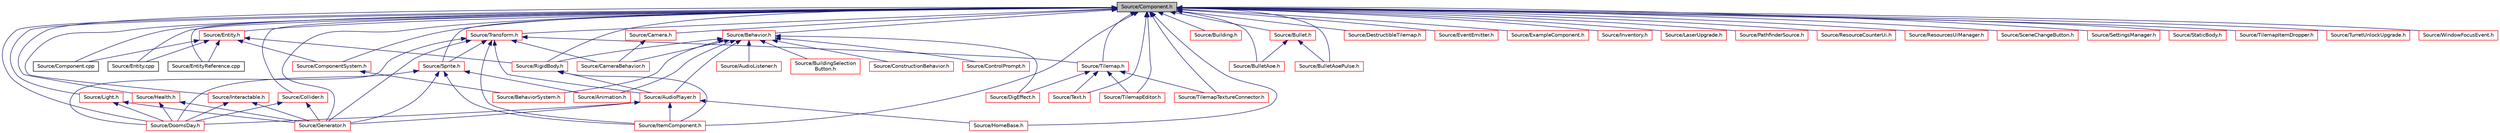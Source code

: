 digraph "Source/Component.h"
{
 // LATEX_PDF_SIZE
  edge [fontname="Helvetica",fontsize="10",labelfontname="Helvetica",labelfontsize="10"];
  node [fontname="Helvetica",fontsize="10",shape=record];
  Node1 [label="Source/Component.h",height=0.2,width=0.4,color="black", fillcolor="grey75", style="filled", fontcolor="black",tooltip="Virtual component header."];
  Node1 -> Node2 [dir="back",color="midnightblue",fontsize="10",style="solid",fontname="Helvetica"];
  Node2 [label="Source/Behavior.h",height=0.2,width=0.4,color="red", fillcolor="white", style="filled",URL="$d8/dd5/Behavior_8h.html",tooltip="Virtual behavior component header."];
  Node2 -> Node3 [dir="back",color="midnightblue",fontsize="10",style="solid",fontname="Helvetica"];
  Node3 [label="Source/Animation.h",height=0.2,width=0.4,color="red", fillcolor="white", style="filled",URL="$d2/d76/Animation_8h.html",tooltip="animation component class"];
  Node2 -> Node16 [dir="back",color="midnightblue",fontsize="10",style="solid",fontname="Helvetica"];
  Node16 [label="Source/AudioListener.h",height=0.2,width=0.4,color="red", fillcolor="white", style="filled",URL="$d8/dbb/AudioListener_8h.html",tooltip="Component that picks up spatial audio."];
  Node2 -> Node19 [dir="back",color="midnightblue",fontsize="10",style="solid",fontname="Helvetica"];
  Node19 [label="Source/AudioPlayer.h",height=0.2,width=0.4,color="red", fillcolor="white", style="filled",URL="$db/de5/AudioPlayer_8h.html",tooltip="Component that plays audio."];
  Node19 -> Node21 [dir="back",color="midnightblue",fontsize="10",style="solid",fontname="Helvetica"];
  Node21 [label="Source/DoomsDay.h",height=0.2,width=0.4,color="red", fillcolor="white", style="filled",URL="$de/d36/DoomsDay_8h_source.html",tooltip=" "];
  Node19 -> Node23 [dir="back",color="midnightblue",fontsize="10",style="solid",fontname="Helvetica"];
  Node23 [label="Source/Generator.h",height=0.2,width=0.4,color="red", fillcolor="white", style="filled",URL="$d9/d12/Generator_8h_source.html",tooltip=" "];
  Node19 -> Node25 [dir="back",color="midnightblue",fontsize="10",style="solid",fontname="Helvetica"];
  Node25 [label="Source/HomeBase.h",height=0.2,width=0.4,color="red", fillcolor="white", style="filled",URL="$d9/d7c/HomeBase_8h_source.html",tooltip=" "];
  Node19 -> Node27 [dir="back",color="midnightblue",fontsize="10",style="solid",fontname="Helvetica"];
  Node27 [label="Source/ItemComponent.h",height=0.2,width=0.4,color="red", fillcolor="white", style="filled",URL="$d0/d5d/ItemComponent_8h.html",tooltip="Item in the world that can be picked up."];
  Node2 -> Node34 [dir="back",color="midnightblue",fontsize="10",style="solid",fontname="Helvetica"];
  Node34 [label="Source/BehaviorSystem.h",height=0.2,width=0.4,color="red", fillcolor="white", style="filled",URL="$db/d32/BehaviorSystem_8h.html",tooltip="System that keeps track of and updates a specific kind of Behavior."];
  Node2 -> Node48 [dir="back",color="midnightblue",fontsize="10",style="solid",fontname="Helvetica"];
  Node48 [label="Source/BuildingSelection\lButton.h",height=0.2,width=0.4,color="red", fillcolor="white", style="filled",URL="$de/d78/BuildingSelectionButton_8h.html",tooltip="button that selects which building the ConstructionManager should place"];
  Node2 -> Node49 [dir="back",color="midnightblue",fontsize="10",style="solid",fontname="Helvetica"];
  Node49 [label="Source/CameraBehavior.h",height=0.2,width=0.4,color="red", fillcolor="white", style="filled",URL="$de/d55/CameraBehavior_8h_source.html",tooltip=" "];
  Node2 -> Node50 [dir="back",color="midnightblue",fontsize="10",style="solid",fontname="Helvetica"];
  Node50 [label="Source/ConstructionBehavior.h",height=0.2,width=0.4,color="red", fillcolor="white", style="filled",URL="$d9/def/ConstructionBehavior_8h.html",tooltip="handles the construction of towers and modification of terrain"];
  Node2 -> Node51 [dir="back",color="midnightblue",fontsize="10",style="solid",fontname="Helvetica"];
  Node51 [label="Source/ControlPrompt.h",height=0.2,width=0.4,color="red", fillcolor="white", style="filled",URL="$d6/d12/ControlPrompt_8h.html",tooltip="Displays a control prompt for an ActionReference."];
  Node2 -> Node52 [dir="back",color="midnightblue",fontsize="10",style="solid",fontname="Helvetica"];
  Node52 [label="Source/DigEffect.h",height=0.2,width=0.4,color="red", fillcolor="white", style="filled",URL="$d8/dfb/DigEffect_8h_source.html",tooltip=" "];
  Node2 -> Node63 [dir="back",color="midnightblue",fontsize="10",style="solid",fontname="Helvetica"];
  Node63 [label="Source/RigidBody.h",height=0.2,width=0.4,color="red", fillcolor="white", style="filled",URL="$dc/da0/RigidBody_8h_source.html",tooltip=" "];
  Node63 -> Node19 [dir="back",color="midnightblue",fontsize="10",style="solid",fontname="Helvetica"];
  Node63 -> Node27 [dir="back",color="midnightblue",fontsize="10",style="solid",fontname="Helvetica"];
  Node1 -> Node82 [dir="back",color="midnightblue",fontsize="10",style="solid",fontname="Helvetica"];
  Node82 [label="Source/Building.h",height=0.2,width=0.4,color="red", fillcolor="white", style="filled",URL="$d8/dac/Building_8h.html",tooltip="Building Component Class."];
  Node1 -> Node83 [dir="back",color="midnightblue",fontsize="10",style="solid",fontname="Helvetica"];
  Node83 [label="Source/Bullet.h",height=0.2,width=0.4,color="red", fillcolor="white", style="filled",URL="$d4/d9a/Bullet_8h_source.html",tooltip=" "];
  Node83 -> Node84 [dir="back",color="midnightblue",fontsize="10",style="solid",fontname="Helvetica"];
  Node84 [label="Source/BulletAoe.h",height=0.2,width=0.4,color="red", fillcolor="white", style="filled",URL="$db/d2f/BulletAoe_8h_source.html",tooltip=" "];
  Node83 -> Node85 [dir="back",color="midnightblue",fontsize="10",style="solid",fontname="Helvetica"];
  Node85 [label="Source/BulletAoePulse.h",height=0.2,width=0.4,color="red", fillcolor="white", style="filled",URL="$d2/d2a/BulletAoePulse_8h_source.html",tooltip=" "];
  Node1 -> Node84 [dir="back",color="midnightblue",fontsize="10",style="solid",fontname="Helvetica"];
  Node1 -> Node85 [dir="back",color="midnightblue",fontsize="10",style="solid",fontname="Helvetica"];
  Node1 -> Node86 [dir="back",color="midnightblue",fontsize="10",style="solid",fontname="Helvetica"];
  Node86 [label="Source/Camera.h",height=0.2,width=0.4,color="red", fillcolor="white", style="filled",URL="$dd/de4/Camera_8h.html",tooltip="Camera component for rendering."];
  Node86 -> Node49 [dir="back",color="midnightblue",fontsize="10",style="solid",fontname="Helvetica"];
  Node1 -> Node98 [dir="back",color="midnightblue",fontsize="10",style="solid",fontname="Helvetica"];
  Node98 [label="Source/Collider.h",height=0.2,width=0.4,color="red", fillcolor="white", style="filled",URL="$de/d94/Collider_8h.html",tooltip="Base component for detecting collisions."];
  Node98 -> Node21 [dir="back",color="midnightblue",fontsize="10",style="solid",fontname="Helvetica"];
  Node98 -> Node23 [dir="back",color="midnightblue",fontsize="10",style="solid",fontname="Helvetica"];
  Node1 -> Node101 [dir="back",color="midnightblue",fontsize="10",style="solid",fontname="Helvetica"];
  Node101 [label="Source/Component.cpp",height=0.2,width=0.4,color="black", fillcolor="white", style="filled",URL="$d4/d92/Component_8cpp.html",tooltip="Virtual component header."];
  Node1 -> Node102 [dir="back",color="midnightblue",fontsize="10",style="solid",fontname="Helvetica"];
  Node102 [label="Source/ComponentSystem.h",height=0.2,width=0.4,color="red", fillcolor="white", style="filled",URL="$dc/dbb/ComponentSystem_8h.html",tooltip="System that keeps track of a specific kind of Component."];
  Node102 -> Node34 [dir="back",color="midnightblue",fontsize="10",style="solid",fontname="Helvetica"];
  Node1 -> Node110 [dir="back",color="midnightblue",fontsize="10",style="solid",fontname="Helvetica"];
  Node110 [label="Source/DestructibleTilemap.h",height=0.2,width=0.4,color="red", fillcolor="white", style="filled",URL="$da/d1e/DestructibleTilemap_8h.html",tooltip="Component responsible for handling the breaking of tiles with varrying strengths."];
  Node1 -> Node21 [dir="back",color="midnightblue",fontsize="10",style="solid",fontname="Helvetica"];
  Node1 -> Node106 [dir="back",color="midnightblue",fontsize="10",style="solid",fontname="Helvetica"];
  Node106 [label="Source/Entity.cpp",height=0.2,width=0.4,color="black", fillcolor="white", style="filled",URL="$df/de9/Entity_8cpp.html",tooltip="Function definitions for the Entity class."];
  Node1 -> Node111 [dir="back",color="midnightblue",fontsize="10",style="solid",fontname="Helvetica"];
  Node111 [label="Source/Entity.h",height=0.2,width=0.4,color="red", fillcolor="white", style="filled",URL="$d4/da0/Entity_8h.html",tooltip="Entity class which holds Components."];
  Node111 -> Node101 [dir="back",color="midnightblue",fontsize="10",style="solid",fontname="Helvetica"];
  Node111 -> Node102 [dir="back",color="midnightblue",fontsize="10",style="solid",fontname="Helvetica"];
  Node111 -> Node106 [dir="back",color="midnightblue",fontsize="10",style="solid",fontname="Helvetica"];
  Node111 -> Node141 [dir="back",color="midnightblue",fontsize="10",style="solid",fontname="Helvetica"];
  Node141 [label="Source/EntityReference.cpp",height=0.2,width=0.4,color="black", fillcolor="white", style="filled",URL="$de/d23/EntityReference_8cpp.html",tooltip="a reference to an Entity in the scene"];
  Node111 -> Node63 [dir="back",color="midnightblue",fontsize="10",style="solid",fontname="Helvetica"];
  Node1 -> Node141 [dir="back",color="midnightblue",fontsize="10",style="solid",fontname="Helvetica"];
  Node1 -> Node148 [dir="back",color="midnightblue",fontsize="10",style="solid",fontname="Helvetica"];
  Node148 [label="Source/EventEmitter.h",height=0.2,width=0.4,color="red", fillcolor="white", style="filled",URL="$db/df7/EventEmitter_8h_source.html",tooltip=" "];
  Node1 -> Node149 [dir="back",color="midnightblue",fontsize="10",style="solid",fontname="Helvetica"];
  Node149 [label="Source/ExampleComponent.h",height=0.2,width=0.4,color="red", fillcolor="white", style="filled",URL="$dd/db2/ExampleComponent_8h.html",tooltip="DESCRIPTION HERE."];
  Node1 -> Node23 [dir="back",color="midnightblue",fontsize="10",style="solid",fontname="Helvetica"];
  Node1 -> Node151 [dir="back",color="midnightblue",fontsize="10",style="solid",fontname="Helvetica"];
  Node151 [label="Source/Health.h",height=0.2,width=0.4,color="red", fillcolor="white", style="filled",URL="$d6/d85/Health_8h_source.html",tooltip=" "];
  Node151 -> Node21 [dir="back",color="midnightblue",fontsize="10",style="solid",fontname="Helvetica"];
  Node151 -> Node23 [dir="back",color="midnightblue",fontsize="10",style="solid",fontname="Helvetica"];
  Node1 -> Node25 [dir="back",color="midnightblue",fontsize="10",style="solid",fontname="Helvetica"];
  Node1 -> Node152 [dir="back",color="midnightblue",fontsize="10",style="solid",fontname="Helvetica"];
  Node152 [label="Source/Interactable.h",height=0.2,width=0.4,color="red", fillcolor="white", style="filled",URL="$d6/dc1/Interactable_8h.html",tooltip="Component which can be interacted with by pressing a button when nearby."];
  Node152 -> Node21 [dir="back",color="midnightblue",fontsize="10",style="solid",fontname="Helvetica"];
  Node152 -> Node23 [dir="back",color="midnightblue",fontsize="10",style="solid",fontname="Helvetica"];
  Node1 -> Node153 [dir="back",color="midnightblue",fontsize="10",style="solid",fontname="Helvetica"];
  Node153 [label="Source/Inventory.h",height=0.2,width=0.4,color="red", fillcolor="white", style="filled",URL="$d8/d7e/Inventory_8h.html",tooltip="Inventory component that stores items."];
  Node1 -> Node27 [dir="back",color="midnightblue",fontsize="10",style="solid",fontname="Helvetica"];
  Node1 -> Node154 [dir="back",color="midnightblue",fontsize="10",style="solid",fontname="Helvetica"];
  Node154 [label="Source/LaserUpgrade.h",height=0.2,width=0.4,color="red", fillcolor="white", style="filled",URL="$dc/d74/LaserUpgrade_8h.html",tooltip="collectable upgrade to the player's MiningLaser"];
  Node1 -> Node155 [dir="back",color="midnightblue",fontsize="10",style="solid",fontname="Helvetica"];
  Node155 [label="Source/Light.h",height=0.2,width=0.4,color="red", fillcolor="white", style="filled",URL="$d4/d73/Light_8h.html",tooltip="Light source component. It shines."];
  Node155 -> Node21 [dir="back",color="midnightblue",fontsize="10",style="solid",fontname="Helvetica"];
  Node155 -> Node23 [dir="back",color="midnightblue",fontsize="10",style="solid",fontname="Helvetica"];
  Node1 -> Node156 [dir="back",color="midnightblue",fontsize="10",style="solid",fontname="Helvetica"];
  Node156 [label="Source/PathfinderSource.h",height=0.2,width=0.4,color="red", fillcolor="white", style="filled",URL="$d1/dcd/PathfinderSource_8h.html",tooltip="Defines parent entity as the map for pathfinding."];
  Node1 -> Node157 [dir="back",color="midnightblue",fontsize="10",style="solid",fontname="Helvetica"];
  Node157 [label="Source/ResourceCounterUi.h",height=0.2,width=0.4,color="red", fillcolor="white", style="filled",URL="$dd/d9c/ResourceCounterUi_8h.html",tooltip="Ui Component that displays a resource sprite and a count."];
  Node1 -> Node116 [dir="back",color="midnightblue",fontsize="10",style="solid",fontname="Helvetica"];
  Node116 [label="Source/ResourcesUiManager.h",height=0.2,width=0.4,color="red", fillcolor="white", style="filled",URL="$d6/d1f/ResourcesUiManager_8h.html",tooltip="Component that manages the UI for displaying what resources a player currently has."];
  Node1 -> Node63 [dir="back",color="midnightblue",fontsize="10",style="solid",fontname="Helvetica"];
  Node1 -> Node158 [dir="back",color="midnightblue",fontsize="10",style="solid",fontname="Helvetica"];
  Node158 [label="Source/SceneChangeButton.h",height=0.2,width=0.4,color="red", fillcolor="white", style="filled",URL="$de/d19/SceneChangeButton_8h.html",tooltip="Component that changes the scene when clicked."];
  Node1 -> Node117 [dir="back",color="midnightblue",fontsize="10",style="solid",fontname="Helvetica"];
  Node117 [label="Source/SettingsManager.h",height=0.2,width=0.4,color="red", fillcolor="white", style="filled",URL="$d9/d4a/SettingsManager_8h.html",tooltip="Settings Manager Class."];
  Node1 -> Node118 [dir="back",color="midnightblue",fontsize="10",style="solid",fontname="Helvetica"];
  Node118 [label="Source/Sprite.h",height=0.2,width=0.4,color="red", fillcolor="white", style="filled",URL="$d7/d31/Sprite_8h_source.html",tooltip=" "];
  Node118 -> Node3 [dir="back",color="midnightblue",fontsize="10",style="solid",fontname="Helvetica"];
  Node118 -> Node21 [dir="back",color="midnightblue",fontsize="10",style="solid",fontname="Helvetica"];
  Node118 -> Node23 [dir="back",color="midnightblue",fontsize="10",style="solid",fontname="Helvetica"];
  Node118 -> Node27 [dir="back",color="midnightblue",fontsize="10",style="solid",fontname="Helvetica"];
  Node1 -> Node159 [dir="back",color="midnightblue",fontsize="10",style="solid",fontname="Helvetica"];
  Node159 [label="Source/StaticBody.h",height=0.2,width=0.4,color="red", fillcolor="white", style="filled",URL="$dd/d7f/StaticBody_8h.html",tooltip="pysics body which can be collided with and does not move"];
  Node1 -> Node145 [dir="back",color="midnightblue",fontsize="10",style="solid",fontname="Helvetica"];
  Node145 [label="Source/Text.h",height=0.2,width=0.4,color="red", fillcolor="white", style="filled",URL="$d6/d35/Text_8h.html",tooltip="Component that makes use of Tilemap to draw text."];
  Node1 -> Node144 [dir="back",color="midnightblue",fontsize="10",style="solid",fontname="Helvetica"];
  Node144 [label="Source/Tilemap.h",height=0.2,width=0.4,color="red", fillcolor="white", style="filled",URL="$d8/d44/Tilemap_8h.html",tooltip="Tilemap component - loads and manages a tilemap array."];
  Node144 -> Node52 [dir="back",color="midnightblue",fontsize="10",style="solid",fontname="Helvetica"];
  Node144 -> Node145 [dir="back",color="midnightblue",fontsize="10",style="solid",fontname="Helvetica"];
  Node144 -> Node126 [dir="back",color="midnightblue",fontsize="10",style="solid",fontname="Helvetica"];
  Node126 [label="Source/TilemapEditor.h",height=0.2,width=0.4,color="red", fillcolor="white", style="filled",URL="$d3/da4/TilemapEditor_8h.html",tooltip="Component that allows direct editing of a Tilemap."];
  Node144 -> Node147 [dir="back",color="midnightblue",fontsize="10",style="solid",fontname="Helvetica"];
  Node147 [label="Source/TilemapTextureConnector.h",height=0.2,width=0.4,color="red", fillcolor="white", style="filled",URL="$d0/d48/TilemapTextureConnector_8h.html",tooltip="Component that uses a parent 'source' tilemap to update a child tilemap with connected textures."];
  Node1 -> Node126 [dir="back",color="midnightblue",fontsize="10",style="solid",fontname="Helvetica"];
  Node1 -> Node127 [dir="back",color="midnightblue",fontsize="10",style="solid",fontname="Helvetica"];
  Node127 [label="Source/TilemapItemDropper.h",height=0.2,width=0.4,color="red", fillcolor="white", style="filled",URL="$db/d7e/TilemapItemDropper_8h.html",tooltip="Drops an item whenever a tile is broken."];
  Node1 -> Node147 [dir="back",color="midnightblue",fontsize="10",style="solid",fontname="Helvetica"];
  Node1 -> Node161 [dir="back",color="midnightblue",fontsize="10",style="solid",fontname="Helvetica"];
  Node161 [label="Source/Transform.h",height=0.2,width=0.4,color="red", fillcolor="white", style="filled",URL="$de/dfb/Transform_8h.html",tooltip="Transform."];
  Node161 -> Node19 [dir="back",color="midnightblue",fontsize="10",style="solid",fontname="Helvetica"];
  Node161 -> Node49 [dir="back",color="midnightblue",fontsize="10",style="solid",fontname="Helvetica"];
  Node161 -> Node21 [dir="back",color="midnightblue",fontsize="10",style="solid",fontname="Helvetica"];
  Node161 -> Node23 [dir="back",color="midnightblue",fontsize="10",style="solid",fontname="Helvetica"];
  Node161 -> Node27 [dir="back",color="midnightblue",fontsize="10",style="solid",fontname="Helvetica"];
  Node161 -> Node118 [dir="back",color="midnightblue",fontsize="10",style="solid",fontname="Helvetica"];
  Node161 -> Node144 [dir="back",color="midnightblue",fontsize="10",style="solid",fontname="Helvetica"];
  Node1 -> Node166 [dir="back",color="midnightblue",fontsize="10",style="solid",fontname="Helvetica"];
  Node166 [label="Source/TurretUnlockUpgrade.h",height=0.2,width=0.4,color="red", fillcolor="white", style="filled",URL="$db/d0f/TurretUnlockUpgrade_8h.html",tooltip="collectable upgrade which unlocks a turret"];
  Node1 -> Node167 [dir="back",color="midnightblue",fontsize="10",style="solid",fontname="Helvetica"];
  Node167 [label="Source/WindowFocusEvent.h",height=0.2,width=0.4,color="red", fillcolor="white", style="filled",URL="$d8/db4/WindowFocusEvent_8h.html",tooltip="Broadcasts events when the window gains/loses focus."];
}
